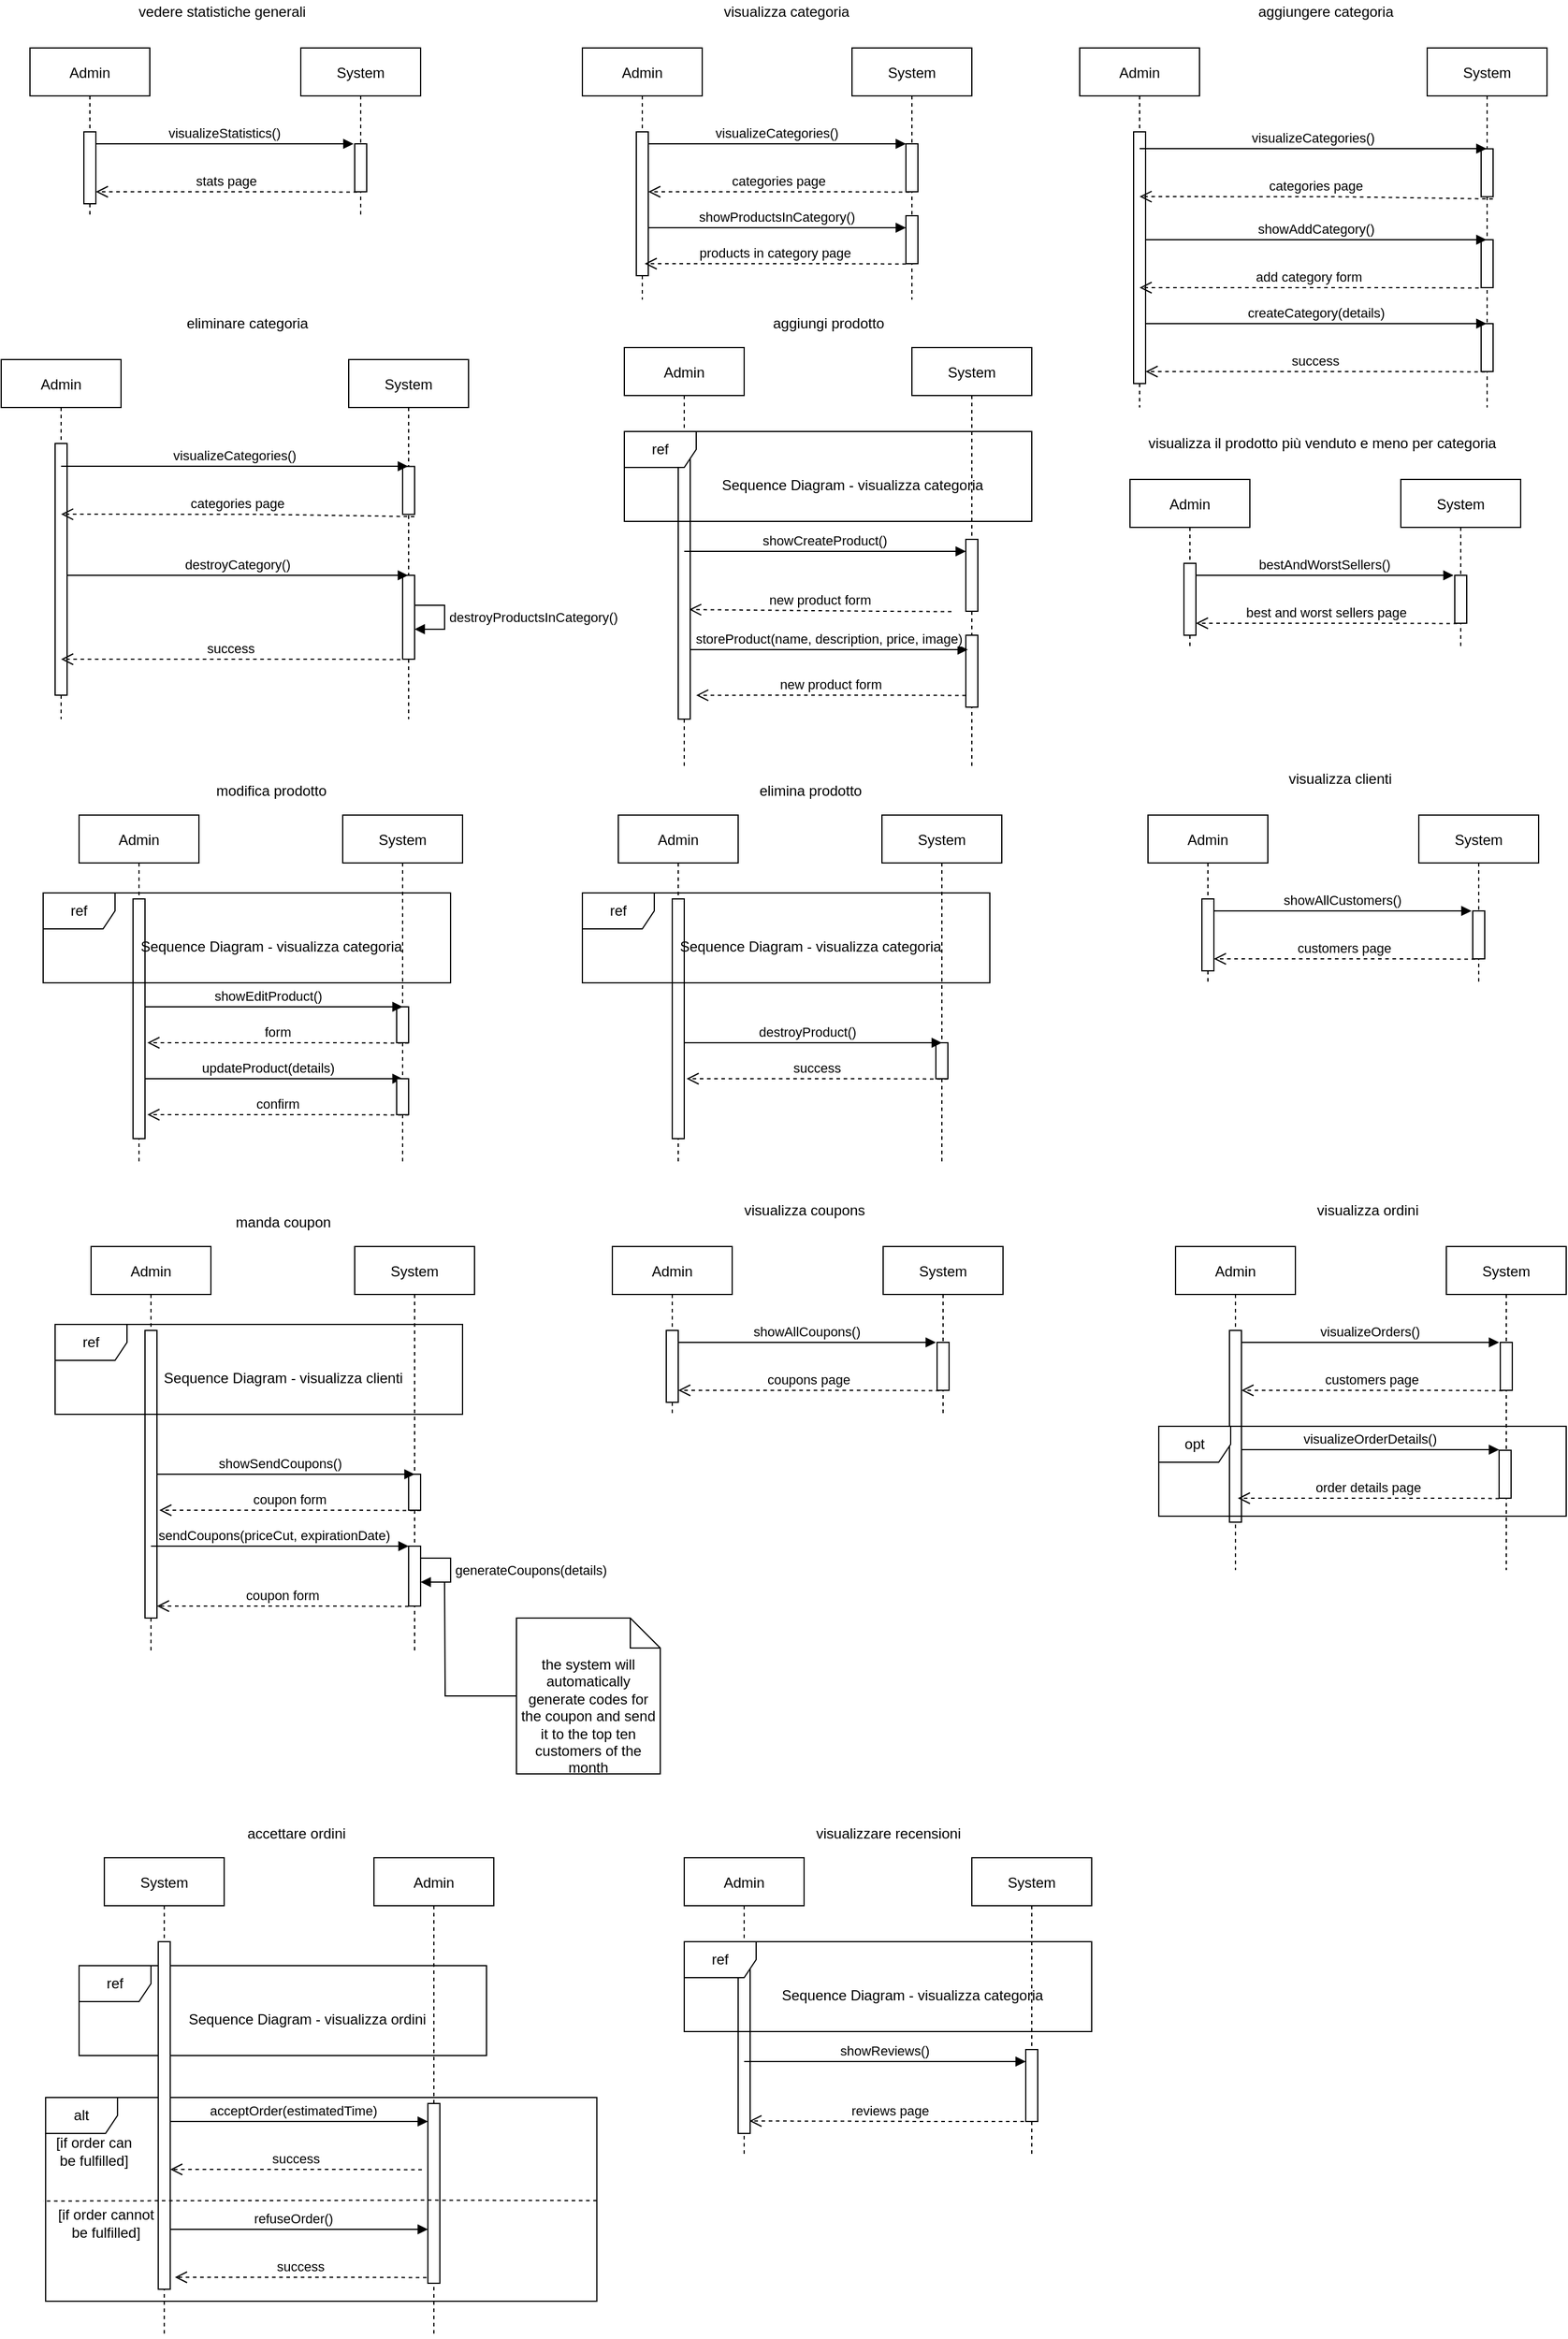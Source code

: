 <mxfile version="15.7.0" type="device"><diagram id="kgpKYQtTHZ0yAKxKKP6v" name="Page-1"><mxGraphModel dx="2496" dy="1354" grid="1" gridSize="10" guides="1" tooltips="1" connect="1" arrows="1" fold="1" page="1" pageScale="1" pageWidth="850" pageHeight="1100" math="0" shadow="0"><root><mxCell id="0"/><mxCell id="1" parent="0"/><mxCell id="o2t0H7OhNvllddnuZKgc-46" value="alt" style="shape=umlFrame;whiteSpace=wrap;html=1;" parent="1" vertex="1"><mxGeometry x="117.08" y="1820" width="460" height="170" as="geometry"/></mxCell><mxCell id="o2t0H7OhNvllddnuZKgc-4" value="Admin" style="shape=umlLifeline;perimeter=lifelinePerimeter;container=1;collapsible=0;recursiveResize=0;rounded=0;shadow=0;strokeWidth=1;" parent="1" vertex="1"><mxGeometry x="104" y="110" width="100" height="140" as="geometry"/></mxCell><mxCell id="o2t0H7OhNvllddnuZKgc-5" value="" style="points=[];perimeter=orthogonalPerimeter;rounded=0;shadow=0;strokeWidth=1;" parent="o2t0H7OhNvllddnuZKgc-4" vertex="1"><mxGeometry x="45" y="70" width="10" height="60" as="geometry"/></mxCell><mxCell id="o2t0H7OhNvllddnuZKgc-6" value="System" style="shape=umlLifeline;perimeter=lifelinePerimeter;container=1;collapsible=0;recursiveResize=0;rounded=0;shadow=0;strokeWidth=1;" parent="1" vertex="1"><mxGeometry x="330" y="110" width="100" height="140" as="geometry"/></mxCell><mxCell id="o2t0H7OhNvllddnuZKgc-7" value="" style="points=[];perimeter=orthogonalPerimeter;rounded=0;shadow=0;strokeWidth=1;" parent="o2t0H7OhNvllddnuZKgc-6" vertex="1"><mxGeometry x="45" y="80" width="10" height="40" as="geometry"/></mxCell><mxCell id="o2t0H7OhNvllddnuZKgc-9" value="visualizeStatistics()" style="verticalAlign=bottom;endArrow=block;shadow=0;strokeWidth=1;" parent="1" edge="1"><mxGeometry relative="1" as="geometry"><mxPoint x="159" y="190" as="sourcePoint"/><mxPoint x="374" y="190" as="targetPoint"/></mxGeometry></mxCell><mxCell id="o2t0H7OhNvllddnuZKgc-10" value="stats page" style="verticalAlign=bottom;endArrow=open;dashed=1;endSize=8;exitX=0.301;exitY=0.988;shadow=0;strokeWidth=1;exitDx=0;exitDy=0;exitPerimeter=0;" parent="1" edge="1"><mxGeometry relative="1" as="geometry"><mxPoint x="159" y="230" as="targetPoint"/><mxPoint x="377.01" y="230.28" as="sourcePoint"/><Array as="points"><mxPoint x="319" y="230"/></Array></mxGeometry></mxCell><mxCell id="o2t0H7OhNvllddnuZKgc-14" value="vedere statistiche generali" style="text;html=1;align=center;verticalAlign=middle;resizable=0;points=[];autosize=1;strokeColor=none;" parent="1" vertex="1"><mxGeometry x="189" y="70" width="150" height="20" as="geometry"/></mxCell><mxCell id="o2t0H7OhNvllddnuZKgc-15" value="Admin" style="shape=umlLifeline;perimeter=lifelinePerimeter;container=1;collapsible=0;recursiveResize=0;rounded=0;shadow=0;strokeWidth=1;" parent="1" vertex="1"><mxGeometry x="600" y="360" width="100" height="350" as="geometry"/></mxCell><mxCell id="o2t0H7OhNvllddnuZKgc-16" value="" style="points=[];perimeter=orthogonalPerimeter;rounded=0;shadow=0;strokeWidth=1;" parent="o2t0H7OhNvllddnuZKgc-15" vertex="1"><mxGeometry x="45" y="70" width="10" height="240" as="geometry"/></mxCell><mxCell id="o2t0H7OhNvllddnuZKgc-17" value="System" style="shape=umlLifeline;perimeter=lifelinePerimeter;container=1;collapsible=0;recursiveResize=0;rounded=0;shadow=0;strokeWidth=1;" parent="1" vertex="1"><mxGeometry x="840" y="360" width="100" height="350" as="geometry"/></mxCell><mxCell id="o2t0H7OhNvllddnuZKgc-19" value="" style="points=[];perimeter=orthogonalPerimeter;rounded=0;shadow=0;strokeWidth=1;" parent="o2t0H7OhNvllddnuZKgc-17" vertex="1"><mxGeometry x="45" y="160" width="10" height="60" as="geometry"/></mxCell><mxCell id="Sq20VGBSxBbR_wknYsBk-35" value="ref" style="shape=umlFrame;whiteSpace=wrap;html=1;" parent="o2t0H7OhNvllddnuZKgc-17" vertex="1"><mxGeometry x="-240" y="70" width="340" height="75" as="geometry"/></mxCell><mxCell id="Sq20VGBSxBbR_wknYsBk-36" value="Sequence Diagram - visualizza categoria" style="text;html=1;align=center;verticalAlign=middle;resizable=0;points=[];autosize=1;strokeColor=none;" parent="o2t0H7OhNvllddnuZKgc-17" vertex="1"><mxGeometry x="-165" y="105" width="230" height="20" as="geometry"/></mxCell><mxCell id="o2t0H7OhNvllddnuZKgc-22" value="showCreateProduct()" style="verticalAlign=bottom;endArrow=block;shadow=0;strokeWidth=1;" parent="o2t0H7OhNvllddnuZKgc-17" source="o2t0H7OhNvllddnuZKgc-15" edge="1"><mxGeometry relative="1" as="geometry"><mxPoint x="-165" y="170" as="sourcePoint"/><mxPoint x="45" y="170" as="targetPoint"/></mxGeometry></mxCell><mxCell id="Sq20VGBSxBbR_wknYsBk-37" value="" style="points=[];perimeter=orthogonalPerimeter;rounded=0;shadow=0;strokeWidth=1;" parent="o2t0H7OhNvllddnuZKgc-17" vertex="1"><mxGeometry x="45" y="240" width="10" height="60" as="geometry"/></mxCell><mxCell id="Sq20VGBSxBbR_wknYsBk-39" value="new product form" style="verticalAlign=bottom;endArrow=open;dashed=1;endSize=8;exitX=0.301;exitY=0.988;shadow=0;strokeWidth=1;exitDx=0;exitDy=0;exitPerimeter=0;entryX=1.5;entryY=0.917;entryDx=0;entryDy=0;entryPerimeter=0;" parent="o2t0H7OhNvllddnuZKgc-17" target="o2t0H7OhNvllddnuZKgc-16" edge="1"><mxGeometry relative="1" as="geometry"><mxPoint x="-163.01" y="290" as="targetPoint"/><mxPoint x="45" y="290.28" as="sourcePoint"/><Array as="points"><mxPoint x="-13.01" y="290"/></Array></mxGeometry></mxCell><mxCell id="o2t0H7OhNvllddnuZKgc-24" value="new product form" style="verticalAlign=bottom;endArrow=open;dashed=1;endSize=8;exitX=0.301;exitY=0.988;shadow=0;strokeWidth=1;exitDx=0;exitDy=0;exitPerimeter=0;entryX=0.91;entryY=0.619;entryDx=0;entryDy=0;entryPerimeter=0;" parent="1" target="o2t0H7OhNvllddnuZKgc-16" edge="1"><mxGeometry relative="1" as="geometry"><mxPoint x="665" y="580" as="targetPoint"/><mxPoint x="873.01" y="580.28" as="sourcePoint"/><Array as="points"><mxPoint x="815" y="580"/></Array></mxGeometry></mxCell><mxCell id="o2t0H7OhNvllddnuZKgc-25" value="aggiungi prodotto" style="text;html=1;align=center;verticalAlign=middle;resizable=0;points=[];autosize=1;strokeColor=none;" parent="1" vertex="1"><mxGeometry x="715" y="330" width="110" height="20" as="geometry"/></mxCell><mxCell id="o2t0H7OhNvllddnuZKgc-26" value="Admin" style="shape=umlLifeline;perimeter=lifelinePerimeter;container=1;collapsible=0;recursiveResize=0;rounded=0;shadow=0;strokeWidth=1;" parent="1" vertex="1"><mxGeometry x="391.08" y="1620" width="100" height="400" as="geometry"/></mxCell><mxCell id="o2t0H7OhNvllddnuZKgc-27" value="" style="points=[];perimeter=orthogonalPerimeter;rounded=0;shadow=0;strokeWidth=1;" parent="o2t0H7OhNvllddnuZKgc-26" vertex="1"><mxGeometry x="45" y="205" width="10" height="150" as="geometry"/></mxCell><mxCell id="Sq20VGBSxBbR_wknYsBk-111" value="ref" style="shape=umlFrame;whiteSpace=wrap;html=1;" parent="o2t0H7OhNvllddnuZKgc-26" vertex="1"><mxGeometry x="-246.08" y="90" width="340" height="75" as="geometry"/></mxCell><mxCell id="Sq20VGBSxBbR_wknYsBk-112" value="Sequence Diagram - visualizza ordini" style="text;html=1;align=center;verticalAlign=middle;resizable=0;points=[];autosize=1;strokeColor=none;" parent="o2t0H7OhNvllddnuZKgc-26" vertex="1"><mxGeometry x="-161.08" y="125" width="210" height="20" as="geometry"/></mxCell><mxCell id="Sq20VGBSxBbR_wknYsBk-115" value="refuseOrder()" style="verticalAlign=bottom;endArrow=block;shadow=0;strokeWidth=1;" parent="o2t0H7OhNvllddnuZKgc-26" edge="1"><mxGeometry x="-0.043" relative="1" as="geometry"><mxPoint x="-170.0" y="310" as="sourcePoint"/><mxPoint x="45.0" y="310" as="targetPoint"/><mxPoint as="offset"/></mxGeometry></mxCell><mxCell id="Sq20VGBSxBbR_wknYsBk-114" value="acceptOrder(estimatedTime)" style="verticalAlign=bottom;endArrow=block;shadow=0;strokeWidth=1;" parent="o2t0H7OhNvllddnuZKgc-26" edge="1"><mxGeometry x="-0.043" relative="1" as="geometry"><mxPoint x="-170.0" y="220" as="sourcePoint"/><mxPoint x="45" y="220" as="targetPoint"/><mxPoint as="offset"/></mxGeometry></mxCell><mxCell id="o2t0H7OhNvllddnuZKgc-28" value="System" style="shape=umlLifeline;perimeter=lifelinePerimeter;container=1;collapsible=0;recursiveResize=0;rounded=0;shadow=0;strokeWidth=1;" parent="1" vertex="1"><mxGeometry x="166.08" y="1620" width="100" height="400" as="geometry"/></mxCell><mxCell id="o2t0H7OhNvllddnuZKgc-29" value="" style="points=[];perimeter=orthogonalPerimeter;rounded=0;shadow=0;strokeWidth=1;" parent="o2t0H7OhNvllddnuZKgc-28" vertex="1"><mxGeometry x="45" y="70" width="10" height="290" as="geometry"/></mxCell><mxCell id="o2t0H7OhNvllddnuZKgc-47" value="" style="verticalAlign=bottom;endArrow=none;dashed=1;endSize=8;shadow=0;strokeWidth=1;endFill=0;entryX=-0.005;entryY=0.502;entryDx=0;entryDy=0;entryPerimeter=0;" parent="1" edge="1"><mxGeometry relative="1" as="geometry"><mxPoint x="115.005" y="1906.388" as="targetPoint"/><mxPoint x="577.08" y="1906" as="sourcePoint"/><Array as="points"><mxPoint x="515.29" y="1905.87"/><mxPoint x="431.58" y="1905.66"/></Array></mxGeometry></mxCell><mxCell id="o2t0H7OhNvllddnuZKgc-51" value="[if order can &lt;br&gt;be fulfilled]" style="text;html=1;align=center;verticalAlign=middle;resizable=0;points=[];autosize=1;strokeColor=none;" parent="1" vertex="1"><mxGeometry x="117.08" y="1850" width="80" height="30" as="geometry"/></mxCell><mxCell id="hp5bdBLdul__STMX-VrE-1" value="accettare ordini" style="text;html=1;align=center;verticalAlign=middle;resizable=0;points=[];autosize=1;strokeColor=none;" parent="1" vertex="1"><mxGeometry x="276.08" y="1590" width="100" height="20" as="geometry"/></mxCell><mxCell id="hp5bdBLdul__STMX-VrE-14" value="[if order cannot&lt;br&gt;be fulfilled]" style="text;html=1;align=center;verticalAlign=middle;resizable=0;points=[];autosize=1;strokeColor=none;" parent="1" vertex="1"><mxGeometry x="117.08" y="1910" width="100" height="30" as="geometry"/></mxCell><mxCell id="hp5bdBLdul__STMX-VrE-15" value="Admin" style="shape=umlLifeline;perimeter=lifelinePerimeter;container=1;collapsible=0;recursiveResize=0;rounded=0;shadow=0;strokeWidth=1;" parent="1" vertex="1"><mxGeometry x="145" y="750" width="100" height="290" as="geometry"/></mxCell><mxCell id="hp5bdBLdul__STMX-VrE-16" value="" style="points=[];perimeter=orthogonalPerimeter;rounded=0;shadow=0;strokeWidth=1;" parent="hp5bdBLdul__STMX-VrE-15" vertex="1"><mxGeometry x="45" y="70" width="10" height="200" as="geometry"/></mxCell><mxCell id="hp5bdBLdul__STMX-VrE-17" value="System" style="shape=umlLifeline;perimeter=lifelinePerimeter;container=1;collapsible=0;recursiveResize=0;rounded=0;shadow=0;strokeWidth=1;" parent="1" vertex="1"><mxGeometry x="365" y="750" width="100" height="290" as="geometry"/></mxCell><mxCell id="hp5bdBLdul__STMX-VrE-18" value="" style="points=[];perimeter=orthogonalPerimeter;rounded=0;shadow=0;strokeWidth=1;" parent="hp5bdBLdul__STMX-VrE-17" vertex="1"><mxGeometry x="45" y="160" width="10" height="30" as="geometry"/></mxCell><mxCell id="hp5bdBLdul__STMX-VrE-19" value="ref" style="shape=umlFrame;whiteSpace=wrap;html=1;" parent="1" vertex="1"><mxGeometry x="115" y="815" width="340" height="75" as="geometry"/></mxCell><mxCell id="hp5bdBLdul__STMX-VrE-20" value="Sequence Diagram - visualizza categoria" style="text;html=1;align=center;verticalAlign=middle;resizable=0;points=[];autosize=1;strokeColor=none;" parent="1" vertex="1"><mxGeometry x="190" y="850" width="230" height="20" as="geometry"/></mxCell><mxCell id="hp5bdBLdul__STMX-VrE-21" value="showEditProduct()" style="verticalAlign=bottom;endArrow=block;shadow=0;strokeWidth=1;" parent="1" edge="1"><mxGeometry x="-0.043" relative="1" as="geometry"><mxPoint x="200" y="910" as="sourcePoint"/><mxPoint x="415" y="910" as="targetPoint"/><mxPoint as="offset"/></mxGeometry></mxCell><mxCell id="hp5bdBLdul__STMX-VrE-22" value="form" style="verticalAlign=bottom;endArrow=open;dashed=1;endSize=8;exitX=0.301;exitY=0.988;shadow=0;strokeWidth=1;exitDx=0;exitDy=0;exitPerimeter=0;" parent="1" edge="1"><mxGeometry relative="1" as="geometry"><mxPoint x="201.99" y="940" as="targetPoint"/><mxPoint x="420.0" y="940.28" as="sourcePoint"/><Array as="points"><mxPoint x="361.99" y="940"/></Array></mxGeometry></mxCell><mxCell id="hp5bdBLdul__STMX-VrE-23" value="updateProduct(details)" style="verticalAlign=bottom;endArrow=block;shadow=0;strokeWidth=1;" parent="1" edge="1"><mxGeometry x="-0.043" relative="1" as="geometry"><mxPoint x="200" y="970" as="sourcePoint"/><mxPoint x="415" y="970" as="targetPoint"/><mxPoint as="offset"/></mxGeometry></mxCell><mxCell id="hp5bdBLdul__STMX-VrE-24" value="" style="points=[];perimeter=orthogonalPerimeter;rounded=0;shadow=0;strokeWidth=1;" parent="1" vertex="1"><mxGeometry x="410" y="970" width="10" height="30" as="geometry"/></mxCell><mxCell id="hp5bdBLdul__STMX-VrE-25" value="confirm" style="verticalAlign=bottom;endArrow=open;dashed=1;endSize=8;exitX=0.301;exitY=0.988;shadow=0;strokeWidth=1;exitDx=0;exitDy=0;exitPerimeter=0;" parent="1" edge="1"><mxGeometry relative="1" as="geometry"><mxPoint x="201.99" y="1000" as="targetPoint"/><mxPoint x="420.0" y="1000.28" as="sourcePoint"/><Array as="points"><mxPoint x="361.99" y="1000"/></Array></mxGeometry></mxCell><mxCell id="hp5bdBLdul__STMX-VrE-28" value="modifica prodotto" style="text;html=1;align=center;verticalAlign=middle;resizable=0;points=[];autosize=1;strokeColor=none;" parent="1" vertex="1"><mxGeometry x="250" y="720" width="110" height="20" as="geometry"/></mxCell><mxCell id="Sq20VGBSxBbR_wknYsBk-1" value="Admin" style="shape=umlLifeline;perimeter=lifelinePerimeter;container=1;collapsible=0;recursiveResize=0;rounded=0;shadow=0;strokeWidth=1;" parent="1" vertex="1"><mxGeometry x="565" y="110" width="100" height="210" as="geometry"/></mxCell><mxCell id="Sq20VGBSxBbR_wknYsBk-2" value="" style="points=[];perimeter=orthogonalPerimeter;rounded=0;shadow=0;strokeWidth=1;" parent="Sq20VGBSxBbR_wknYsBk-1" vertex="1"><mxGeometry x="45" y="70" width="10" height="120" as="geometry"/></mxCell><mxCell id="Sq20VGBSxBbR_wknYsBk-3" value="System" style="shape=umlLifeline;perimeter=lifelinePerimeter;container=1;collapsible=0;recursiveResize=0;rounded=0;shadow=0;strokeWidth=1;" parent="1" vertex="1"><mxGeometry x="790" y="110" width="100" height="210" as="geometry"/></mxCell><mxCell id="Sq20VGBSxBbR_wknYsBk-4" value="" style="points=[];perimeter=orthogonalPerimeter;rounded=0;shadow=0;strokeWidth=1;" parent="Sq20VGBSxBbR_wknYsBk-3" vertex="1"><mxGeometry x="45" y="80" width="10" height="40" as="geometry"/></mxCell><mxCell id="Sq20VGBSxBbR_wknYsBk-40" value="" style="points=[];perimeter=orthogonalPerimeter;rounded=0;shadow=0;strokeWidth=1;" parent="Sq20VGBSxBbR_wknYsBk-3" vertex="1"><mxGeometry x="45" y="140" width="10" height="40" as="geometry"/></mxCell><mxCell id="Sq20VGBSxBbR_wknYsBk-42" value="products in category page" style="verticalAlign=bottom;endArrow=open;dashed=1;endSize=8;exitX=0.301;exitY=0.988;shadow=0;strokeWidth=1;exitDx=0;exitDy=0;exitPerimeter=0;" parent="Sq20VGBSxBbR_wknYsBk-3" edge="1"><mxGeometry relative="1" as="geometry"><mxPoint x="-173.01" y="180" as="targetPoint"/><mxPoint x="45" y="180.28" as="sourcePoint"/><Array as="points"><mxPoint x="-13.01" y="180"/></Array></mxGeometry></mxCell><mxCell id="Sq20VGBSxBbR_wknYsBk-5" value="visualizeCategories()" style="verticalAlign=bottom;endArrow=block;shadow=0;strokeWidth=1;" parent="1" edge="1"><mxGeometry relative="1" as="geometry"><mxPoint x="620" y="190" as="sourcePoint"/><mxPoint x="835" y="190" as="targetPoint"/></mxGeometry></mxCell><mxCell id="Sq20VGBSxBbR_wknYsBk-6" value="categories page" style="verticalAlign=bottom;endArrow=open;dashed=1;endSize=8;exitX=0.301;exitY=0.988;shadow=0;strokeWidth=1;exitDx=0;exitDy=0;exitPerimeter=0;" parent="1" edge="1"><mxGeometry relative="1" as="geometry"><mxPoint x="620" y="230" as="targetPoint"/><mxPoint x="838.01" y="230.28" as="sourcePoint"/><Array as="points"><mxPoint x="780" y="230"/></Array></mxGeometry></mxCell><mxCell id="Sq20VGBSxBbR_wknYsBk-7" value="visualizza categoria" style="text;html=1;align=center;verticalAlign=middle;resizable=0;points=[];autosize=1;strokeColor=none;" parent="1" vertex="1"><mxGeometry x="675" y="70" width="120" height="20" as="geometry"/></mxCell><mxCell id="Sq20VGBSxBbR_wknYsBk-8" value="Admin" style="shape=umlLifeline;perimeter=lifelinePerimeter;container=1;collapsible=0;recursiveResize=0;rounded=0;shadow=0;strokeWidth=1;" parent="1" vertex="1"><mxGeometry x="980" y="110" width="100" height="300" as="geometry"/></mxCell><mxCell id="Sq20VGBSxBbR_wknYsBk-9" value="" style="points=[];perimeter=orthogonalPerimeter;rounded=0;shadow=0;strokeWidth=1;" parent="Sq20VGBSxBbR_wknYsBk-8" vertex="1"><mxGeometry x="45" y="70" width="10" height="210" as="geometry"/></mxCell><mxCell id="Sq20VGBSxBbR_wknYsBk-10" value="System" style="shape=umlLifeline;perimeter=lifelinePerimeter;container=1;collapsible=0;recursiveResize=0;rounded=0;shadow=0;strokeWidth=1;" parent="1" vertex="1"><mxGeometry x="1270" y="110" width="100" height="300" as="geometry"/></mxCell><mxCell id="Sq20VGBSxBbR_wknYsBk-11" value="" style="points=[];perimeter=orthogonalPerimeter;rounded=0;shadow=0;strokeWidth=1;" parent="Sq20VGBSxBbR_wknYsBk-10" vertex="1"><mxGeometry x="45" y="160" width="10" height="40" as="geometry"/></mxCell><mxCell id="Sq20VGBSxBbR_wknYsBk-19" value="" style="points=[];perimeter=orthogonalPerimeter;rounded=0;shadow=0;strokeWidth=1;" parent="Sq20VGBSxBbR_wknYsBk-10" vertex="1"><mxGeometry x="45" y="230" width="10" height="40" as="geometry"/></mxCell><mxCell id="Sq20VGBSxBbR_wknYsBk-43" value="" style="points=[];perimeter=orthogonalPerimeter;rounded=0;shadow=0;strokeWidth=1;" parent="Sq20VGBSxBbR_wknYsBk-10" vertex="1"><mxGeometry x="45" y="84.17" width="10" height="40" as="geometry"/></mxCell><mxCell id="Sq20VGBSxBbR_wknYsBk-12" value="aggiungere categoria" style="text;html=1;align=center;verticalAlign=middle;resizable=0;points=[];autosize=1;strokeColor=none;" parent="1" vertex="1"><mxGeometry x="1120" y="70" width="130" height="20" as="geometry"/></mxCell><mxCell id="Sq20VGBSxBbR_wknYsBk-17" value="showAddCategory()" style="verticalAlign=bottom;endArrow=block;shadow=0;strokeWidth=1;" parent="1" target="Sq20VGBSxBbR_wknYsBk-10" edge="1"><mxGeometry relative="1" as="geometry"><mxPoint x="1035" y="270" as="sourcePoint"/><mxPoint x="1250" y="270" as="targetPoint"/></mxGeometry></mxCell><mxCell id="Sq20VGBSxBbR_wknYsBk-18" value="add category form" style="verticalAlign=bottom;endArrow=open;dashed=1;endSize=8;exitX=0.301;exitY=0.988;shadow=0;strokeWidth=1;exitDx=0;exitDy=0;exitPerimeter=0;" parent="1" target="Sq20VGBSxBbR_wknYsBk-8" edge="1"><mxGeometry relative="1" as="geometry"><mxPoint x="1095" y="310" as="targetPoint"/><mxPoint x="1313.01" y="310.28" as="sourcePoint"/><Array as="points"><mxPoint x="1255" y="310"/></Array></mxGeometry></mxCell><mxCell id="Sq20VGBSxBbR_wknYsBk-20" value="createCategory(details)" style="verticalAlign=bottom;endArrow=block;shadow=0;strokeWidth=1;" parent="1" edge="1"><mxGeometry relative="1" as="geometry"><mxPoint x="1035" y="340" as="sourcePoint"/><mxPoint x="1319.5" y="340" as="targetPoint"/></mxGeometry></mxCell><mxCell id="Sq20VGBSxBbR_wknYsBk-21" value="success" style="verticalAlign=bottom;endArrow=open;dashed=1;endSize=8;exitX=0.301;exitY=0.988;shadow=0;strokeWidth=1;exitDx=0;exitDy=0;exitPerimeter=0;" parent="1" edge="1"><mxGeometry relative="1" as="geometry"><mxPoint x="1034.997" y="380" as="targetPoint"/><mxPoint x="1318.34" y="380.28" as="sourcePoint"/><Array as="points"><mxPoint x="1260.33" y="380"/></Array></mxGeometry></mxCell><mxCell id="Sq20VGBSxBbR_wknYsBk-22" value="Admin" style="shape=umlLifeline;perimeter=lifelinePerimeter;container=1;collapsible=0;recursiveResize=0;rounded=0;shadow=0;strokeWidth=1;" parent="1" vertex="1"><mxGeometry x="80" y="370" width="100" height="300" as="geometry"/></mxCell><mxCell id="Sq20VGBSxBbR_wknYsBk-23" value="" style="points=[];perimeter=orthogonalPerimeter;rounded=0;shadow=0;strokeWidth=1;" parent="Sq20VGBSxBbR_wknYsBk-22" vertex="1"><mxGeometry x="45" y="70" width="10" height="210" as="geometry"/></mxCell><mxCell id="Sq20VGBSxBbR_wknYsBk-24" value="System" style="shape=umlLifeline;perimeter=lifelinePerimeter;container=1;collapsible=0;recursiveResize=0;rounded=0;shadow=0;strokeWidth=1;" parent="1" vertex="1"><mxGeometry x="370" y="370" width="100" height="300" as="geometry"/></mxCell><mxCell id="Sq20VGBSxBbR_wknYsBk-25" value="" style="points=[];perimeter=orthogonalPerimeter;rounded=0;shadow=0;strokeWidth=1;" parent="Sq20VGBSxBbR_wknYsBk-24" vertex="1"><mxGeometry x="45" y="180" width="10" height="70" as="geometry"/></mxCell><mxCell id="Sq20VGBSxBbR_wknYsBk-34" value="destroyProductsInCategory()" style="edgeStyle=orthogonalEdgeStyle;html=1;align=left;spacingLeft=2;endArrow=block;rounded=0;entryX=1;entryY=0;fillColor=#f8cecc;" parent="Sq20VGBSxBbR_wknYsBk-24" edge="1"><mxGeometry relative="1" as="geometry"><mxPoint x="55.03" y="204.98" as="sourcePoint"/><Array as="points"><mxPoint x="80.03" y="204.98"/><mxPoint x="80.03" y="224.98"/></Array><mxPoint x="55" y="224.98" as="targetPoint"/></mxGeometry></mxCell><mxCell id="Sq20VGBSxBbR_wknYsBk-46" value="" style="points=[];perimeter=orthogonalPerimeter;rounded=0;shadow=0;strokeWidth=1;" parent="Sq20VGBSxBbR_wknYsBk-24" vertex="1"><mxGeometry x="45" y="89.17" width="10" height="40" as="geometry"/></mxCell><mxCell id="Sq20VGBSxBbR_wknYsBk-47" value="visualizeCategories()" style="verticalAlign=bottom;endArrow=block;shadow=0;strokeWidth=1;" parent="Sq20VGBSxBbR_wknYsBk-24" edge="1"><mxGeometry relative="1" as="geometry"><mxPoint x="-240" y="89.0" as="sourcePoint"/><mxPoint x="49.5" y="89.0" as="targetPoint"/></mxGeometry></mxCell><mxCell id="Sq20VGBSxBbR_wknYsBk-48" value="categories page" style="verticalAlign=bottom;endArrow=open;dashed=1;endSize=8;exitX=0.548;exitY=0.42;shadow=0;strokeWidth=1;exitDx=0;exitDy=0;exitPerimeter=0;" parent="Sq20VGBSxBbR_wknYsBk-24" edge="1"><mxGeometry relative="1" as="geometry"><mxPoint x="-240" y="129.0" as="targetPoint"/><mxPoint x="54.8" y="131.0" as="sourcePoint"/><Array as="points"><mxPoint x="-70" y="129.17"/></Array></mxGeometry></mxCell><mxCell id="Sq20VGBSxBbR_wknYsBk-29" value="eliminare categoria" style="text;html=1;align=center;verticalAlign=middle;resizable=0;points=[];autosize=1;strokeColor=none;" parent="1" vertex="1"><mxGeometry x="225" y="330" width="120" height="20" as="geometry"/></mxCell><mxCell id="Sq20VGBSxBbR_wknYsBk-30" value="destroyCategory()" style="verticalAlign=bottom;endArrow=block;shadow=0;strokeWidth=1;" parent="1" edge="1"><mxGeometry relative="1" as="geometry"><mxPoint x="135" y="550" as="sourcePoint"/><mxPoint x="419.5" y="550.0" as="targetPoint"/></mxGeometry></mxCell><mxCell id="Sq20VGBSxBbR_wknYsBk-31" value="success" style="verticalAlign=bottom;endArrow=open;dashed=1;endSize=8;exitX=0.301;exitY=0.988;shadow=0;strokeWidth=1;exitDx=0;exitDy=0;exitPerimeter=0;" parent="1" edge="1"><mxGeometry relative="1" as="geometry"><mxPoint x="130.0" y="620.0" as="targetPoint"/><mxPoint x="413.2" y="620.28" as="sourcePoint"/><Array as="points"><mxPoint x="355.19" y="620"/></Array></mxGeometry></mxCell><mxCell id="Sq20VGBSxBbR_wknYsBk-38" value="storeProduct(name, description, price, image)" style="verticalAlign=bottom;endArrow=block;shadow=0;strokeWidth=1;entryX=0.167;entryY=0.2;entryDx=0;entryDy=0;entryPerimeter=0;" parent="1" source="o2t0H7OhNvllddnuZKgc-16" target="Sq20VGBSxBbR_wknYsBk-37" edge="1"><mxGeometry relative="1" as="geometry"><mxPoint x="665" y="610" as="sourcePoint"/><mxPoint x="875" y="610" as="targetPoint"/></mxGeometry></mxCell><mxCell id="Sq20VGBSxBbR_wknYsBk-41" value="showProductsInCategory()" style="verticalAlign=bottom;endArrow=block;shadow=0;strokeWidth=1;" parent="1" edge="1"><mxGeometry relative="1" as="geometry"><mxPoint x="620" y="260" as="sourcePoint"/><mxPoint x="835" y="260" as="targetPoint"/></mxGeometry></mxCell><mxCell id="Sq20VGBSxBbR_wknYsBk-44" value="visualizeCategories()" style="verticalAlign=bottom;endArrow=block;shadow=0;strokeWidth=1;" parent="1" target="Sq20VGBSxBbR_wknYsBk-10" edge="1"><mxGeometry relative="1" as="geometry"><mxPoint x="1030" y="194" as="sourcePoint"/><mxPoint x="1255" y="194.17" as="targetPoint"/></mxGeometry></mxCell><mxCell id="Sq20VGBSxBbR_wknYsBk-45" value="categories page" style="verticalAlign=bottom;endArrow=open;dashed=1;endSize=8;exitX=0.548;exitY=0.42;shadow=0;strokeWidth=1;exitDx=0;exitDy=0;exitPerimeter=0;" parent="1" source="Sq20VGBSxBbR_wknYsBk-10" edge="1"><mxGeometry relative="1" as="geometry"><mxPoint x="1030" y="234" as="targetPoint"/><mxPoint x="1258.01" y="234.45" as="sourcePoint"/><Array as="points"><mxPoint x="1200" y="234.17"/></Array></mxGeometry></mxCell><mxCell id="Sq20VGBSxBbR_wknYsBk-49" value="Admin" style="shape=umlLifeline;perimeter=lifelinePerimeter;container=1;collapsible=0;recursiveResize=0;rounded=0;shadow=0;strokeWidth=1;" parent="1" vertex="1"><mxGeometry x="595" y="750" width="100" height="290" as="geometry"/></mxCell><mxCell id="Sq20VGBSxBbR_wknYsBk-50" value="" style="points=[];perimeter=orthogonalPerimeter;rounded=0;shadow=0;strokeWidth=1;" parent="Sq20VGBSxBbR_wknYsBk-49" vertex="1"><mxGeometry x="45" y="70" width="10" height="200" as="geometry"/></mxCell><mxCell id="Sq20VGBSxBbR_wknYsBk-51" value="System" style="shape=umlLifeline;perimeter=lifelinePerimeter;container=1;collapsible=0;recursiveResize=0;rounded=0;shadow=0;strokeWidth=1;" parent="1" vertex="1"><mxGeometry x="815" y="750" width="100" height="290" as="geometry"/></mxCell><mxCell id="Sq20VGBSxBbR_wknYsBk-52" value="" style="points=[];perimeter=orthogonalPerimeter;rounded=0;shadow=0;strokeWidth=1;" parent="Sq20VGBSxBbR_wknYsBk-51" vertex="1"><mxGeometry x="45" y="190" width="10" height="30" as="geometry"/></mxCell><mxCell id="Sq20VGBSxBbR_wknYsBk-53" value="ref" style="shape=umlFrame;whiteSpace=wrap;html=1;" parent="1" vertex="1"><mxGeometry x="565" y="815" width="340" height="75" as="geometry"/></mxCell><mxCell id="Sq20VGBSxBbR_wknYsBk-54" value="Sequence Diagram - visualizza categoria" style="text;html=1;align=center;verticalAlign=middle;resizable=0;points=[];autosize=1;strokeColor=none;" parent="1" vertex="1"><mxGeometry x="640" y="850" width="230" height="20" as="geometry"/></mxCell><mxCell id="Sq20VGBSxBbR_wknYsBk-55" value="destroyProduct()" style="verticalAlign=bottom;endArrow=block;shadow=0;strokeWidth=1;" parent="1" edge="1"><mxGeometry x="-0.043" relative="1" as="geometry"><mxPoint x="650" y="940" as="sourcePoint"/><mxPoint x="865" y="940" as="targetPoint"/><mxPoint as="offset"/></mxGeometry></mxCell><mxCell id="Sq20VGBSxBbR_wknYsBk-56" value="success" style="verticalAlign=bottom;endArrow=open;dashed=1;endSize=8;exitX=0.301;exitY=0.988;shadow=0;strokeWidth=1;exitDx=0;exitDy=0;exitPerimeter=0;" parent="1" edge="1"><mxGeometry relative="1" as="geometry"><mxPoint x="651.99" y="970" as="targetPoint"/><mxPoint x="870.0" y="970.28" as="sourcePoint"/><Array as="points"><mxPoint x="811.99" y="970"/></Array></mxGeometry></mxCell><mxCell id="Sq20VGBSxBbR_wknYsBk-60" value="elimina prodotto" style="text;html=1;align=center;verticalAlign=middle;resizable=0;points=[];autosize=1;strokeColor=none;" parent="1" vertex="1"><mxGeometry x="705" y="720" width="100" height="20" as="geometry"/></mxCell><mxCell id="Sq20VGBSxBbR_wknYsBk-62" value="Admin" style="shape=umlLifeline;perimeter=lifelinePerimeter;container=1;collapsible=0;recursiveResize=0;rounded=0;shadow=0;strokeWidth=1;" parent="1" vertex="1"><mxGeometry x="1022" y="470" width="100" height="140" as="geometry"/></mxCell><mxCell id="Sq20VGBSxBbR_wknYsBk-63" value="" style="points=[];perimeter=orthogonalPerimeter;rounded=0;shadow=0;strokeWidth=1;" parent="Sq20VGBSxBbR_wknYsBk-62" vertex="1"><mxGeometry x="45" y="70" width="10" height="60" as="geometry"/></mxCell><mxCell id="Sq20VGBSxBbR_wknYsBk-64" value="System" style="shape=umlLifeline;perimeter=lifelinePerimeter;container=1;collapsible=0;recursiveResize=0;rounded=0;shadow=0;strokeWidth=1;" parent="1" vertex="1"><mxGeometry x="1248" y="470" width="100" height="140" as="geometry"/></mxCell><mxCell id="Sq20VGBSxBbR_wknYsBk-65" value="" style="points=[];perimeter=orthogonalPerimeter;rounded=0;shadow=0;strokeWidth=1;" parent="Sq20VGBSxBbR_wknYsBk-64" vertex="1"><mxGeometry x="45" y="80" width="10" height="40" as="geometry"/></mxCell><mxCell id="Sq20VGBSxBbR_wknYsBk-66" value="bestAndWorstSellers()" style="verticalAlign=bottom;endArrow=block;shadow=0;strokeWidth=1;" parent="1" edge="1"><mxGeometry relative="1" as="geometry"><mxPoint x="1077" y="550" as="sourcePoint"/><mxPoint x="1292" y="550" as="targetPoint"/></mxGeometry></mxCell><mxCell id="Sq20VGBSxBbR_wknYsBk-67" value="best and worst sellers page" style="verticalAlign=bottom;endArrow=open;dashed=1;endSize=8;exitX=0.301;exitY=0.988;shadow=0;strokeWidth=1;exitDx=0;exitDy=0;exitPerimeter=0;" parent="1" edge="1"><mxGeometry relative="1" as="geometry"><mxPoint x="1077" y="590" as="targetPoint"/><mxPoint x="1295.01" y="590.28" as="sourcePoint"/><Array as="points"><mxPoint x="1237" y="590"/></Array></mxGeometry></mxCell><mxCell id="Sq20VGBSxBbR_wknYsBk-68" value="visualizza il prodotto più venduto e meno per categoria" style="text;html=1;align=center;verticalAlign=middle;resizable=0;points=[];autosize=1;strokeColor=none;" parent="1" vertex="1"><mxGeometry x="1027" y="430" width="310" height="20" as="geometry"/></mxCell><mxCell id="Sq20VGBSxBbR_wknYsBk-69" value="Admin" style="shape=umlLifeline;perimeter=lifelinePerimeter;container=1;collapsible=0;recursiveResize=0;rounded=0;shadow=0;strokeWidth=1;" parent="1" vertex="1"><mxGeometry x="1037" y="750" width="100" height="140" as="geometry"/></mxCell><mxCell id="Sq20VGBSxBbR_wknYsBk-70" value="" style="points=[];perimeter=orthogonalPerimeter;rounded=0;shadow=0;strokeWidth=1;" parent="Sq20VGBSxBbR_wknYsBk-69" vertex="1"><mxGeometry x="45" y="70" width="10" height="60" as="geometry"/></mxCell><mxCell id="Sq20VGBSxBbR_wknYsBk-71" value="System" style="shape=umlLifeline;perimeter=lifelinePerimeter;container=1;collapsible=0;recursiveResize=0;rounded=0;shadow=0;strokeWidth=1;" parent="1" vertex="1"><mxGeometry x="1263" y="750" width="100" height="140" as="geometry"/></mxCell><mxCell id="Sq20VGBSxBbR_wknYsBk-72" value="" style="points=[];perimeter=orthogonalPerimeter;rounded=0;shadow=0;strokeWidth=1;" parent="Sq20VGBSxBbR_wknYsBk-71" vertex="1"><mxGeometry x="45" y="80" width="10" height="40" as="geometry"/></mxCell><mxCell id="Sq20VGBSxBbR_wknYsBk-73" value="showAllCustomers()" style="verticalAlign=bottom;endArrow=block;shadow=0;strokeWidth=1;" parent="1" edge="1"><mxGeometry relative="1" as="geometry"><mxPoint x="1092" y="830" as="sourcePoint"/><mxPoint x="1307" y="830" as="targetPoint"/></mxGeometry></mxCell><mxCell id="Sq20VGBSxBbR_wknYsBk-74" value="customers page" style="verticalAlign=bottom;endArrow=open;dashed=1;endSize=8;exitX=0.301;exitY=0.988;shadow=0;strokeWidth=1;exitDx=0;exitDy=0;exitPerimeter=0;" parent="1" edge="1"><mxGeometry relative="1" as="geometry"><mxPoint x="1092" y="870" as="targetPoint"/><mxPoint x="1310.01" y="870.28" as="sourcePoint"/><Array as="points"><mxPoint x="1252" y="870"/></Array></mxGeometry></mxCell><mxCell id="Sq20VGBSxBbR_wknYsBk-75" value="visualizza clienti" style="text;html=1;align=center;verticalAlign=middle;resizable=0;points=[];autosize=1;strokeColor=none;" parent="1" vertex="1"><mxGeometry x="1147" y="710" width="100" height="20" as="geometry"/></mxCell><mxCell id="Sq20VGBSxBbR_wknYsBk-76" value="Admin" style="shape=umlLifeline;perimeter=lifelinePerimeter;container=1;collapsible=0;recursiveResize=0;rounded=0;shadow=0;strokeWidth=1;" parent="1" vertex="1"><mxGeometry x="155" y="1110" width="100" height="340" as="geometry"/></mxCell><mxCell id="Sq20VGBSxBbR_wknYsBk-77" value="" style="points=[];perimeter=orthogonalPerimeter;rounded=0;shadow=0;strokeWidth=1;" parent="Sq20VGBSxBbR_wknYsBk-76" vertex="1"><mxGeometry x="45" y="70" width="10" height="240" as="geometry"/></mxCell><mxCell id="Sq20VGBSxBbR_wknYsBk-78" value="System" style="shape=umlLifeline;perimeter=lifelinePerimeter;container=1;collapsible=0;recursiveResize=0;rounded=0;shadow=0;strokeWidth=1;" parent="1" vertex="1"><mxGeometry x="375" y="1110" width="100" height="340" as="geometry"/></mxCell><mxCell id="Sq20VGBSxBbR_wknYsBk-79" value="" style="points=[];perimeter=orthogonalPerimeter;rounded=0;shadow=0;strokeWidth=1;" parent="Sq20VGBSxBbR_wknYsBk-78" vertex="1"><mxGeometry x="45" y="190" width="10" height="30" as="geometry"/></mxCell><mxCell id="Sq20VGBSxBbR_wknYsBk-85" value="" style="points=[];perimeter=orthogonalPerimeter;rounded=0;shadow=0;strokeWidth=1;" parent="Sq20VGBSxBbR_wknYsBk-78" vertex="1"><mxGeometry x="45" y="250" width="10" height="50" as="geometry"/></mxCell><mxCell id="Sq20VGBSxBbR_wknYsBk-86" value="sendCoupons(priceCut, expirationDate)" style="verticalAlign=bottom;endArrow=block;shadow=0;strokeWidth=1;" parent="Sq20VGBSxBbR_wknYsBk-78" edge="1"><mxGeometry x="-0.043" relative="1" as="geometry"><mxPoint x="-170" y="250" as="sourcePoint"/><mxPoint x="45" y="250" as="targetPoint"/><mxPoint as="offset"/></mxGeometry></mxCell><mxCell id="Sq20VGBSxBbR_wknYsBk-87" value="generateCoupons(details)" style="edgeStyle=orthogonalEdgeStyle;html=1;align=left;spacingLeft=2;endArrow=block;rounded=0;entryX=1;entryY=0;fillColor=#f8cecc;" parent="Sq20VGBSxBbR_wknYsBk-78" edge="1"><mxGeometry relative="1" as="geometry"><mxPoint x="55.03" y="260" as="sourcePoint"/><Array as="points"><mxPoint x="80.03" y="260"/><mxPoint x="80.03" y="280"/></Array><mxPoint x="55" y="280" as="targetPoint"/></mxGeometry></mxCell><mxCell id="Sq20VGBSxBbR_wknYsBk-88" value="coupon form" style="verticalAlign=bottom;endArrow=open;dashed=1;endSize=8;exitX=0.301;exitY=0.988;shadow=0;strokeWidth=1;exitDx=0;exitDy=0;exitPerimeter=0;" parent="Sq20VGBSxBbR_wknYsBk-78" edge="1"><mxGeometry relative="1" as="geometry"><mxPoint x="-165" y="300" as="targetPoint"/><mxPoint x="45" y="300.28" as="sourcePoint"/><Array as="points"><mxPoint x="-13.01" y="300"/></Array></mxGeometry></mxCell><mxCell id="Sq20VGBSxBbR_wknYsBk-80" value="ref" style="shape=umlFrame;whiteSpace=wrap;html=1;" parent="1" vertex="1"><mxGeometry x="125" y="1175" width="340" height="75" as="geometry"/></mxCell><mxCell id="Sq20VGBSxBbR_wknYsBk-81" value="Sequence Diagram - visualizza clienti" style="text;html=1;align=center;verticalAlign=middle;resizable=0;points=[];autosize=1;strokeColor=none;" parent="1" vertex="1"><mxGeometry x="210" y="1210" width="210" height="20" as="geometry"/></mxCell><mxCell id="Sq20VGBSxBbR_wknYsBk-82" value="showSendCoupons()" style="verticalAlign=bottom;endArrow=block;shadow=0;strokeWidth=1;" parent="1" edge="1"><mxGeometry x="-0.043" relative="1" as="geometry"><mxPoint x="210" y="1300" as="sourcePoint"/><mxPoint x="425" y="1300" as="targetPoint"/><mxPoint as="offset"/></mxGeometry></mxCell><mxCell id="Sq20VGBSxBbR_wknYsBk-83" value="coupon form" style="verticalAlign=bottom;endArrow=open;dashed=1;endSize=8;exitX=0.301;exitY=0.988;shadow=0;strokeWidth=1;exitDx=0;exitDy=0;exitPerimeter=0;" parent="1" edge="1"><mxGeometry relative="1" as="geometry"><mxPoint x="211.99" y="1330" as="targetPoint"/><mxPoint x="430" y="1330.28" as="sourcePoint"/><Array as="points"><mxPoint x="371.99" y="1330"/></Array></mxGeometry></mxCell><mxCell id="Sq20VGBSxBbR_wknYsBk-84" value="manda coupon" style="text;html=1;align=center;verticalAlign=middle;resizable=0;points=[];autosize=1;strokeColor=none;" parent="1" vertex="1"><mxGeometry x="270" y="1080" width="90" height="20" as="geometry"/></mxCell><mxCell id="Sq20VGBSxBbR_wknYsBk-91" style="edgeStyle=orthogonalEdgeStyle;rounded=0;orthogonalLoop=1;jettySize=auto;html=1;endArrow=none;endFill=0;" parent="1" source="Sq20VGBSxBbR_wknYsBk-90" edge="1"><mxGeometry relative="1" as="geometry"><mxPoint x="450" y="1390" as="targetPoint"/></mxGeometry></mxCell><mxCell id="Sq20VGBSxBbR_wknYsBk-90" value="the system will automatically generate codes for the coupon and send it to the top ten customers of the month" style="shape=note2;boundedLbl=1;whiteSpace=wrap;html=1;size=25;verticalAlign=top;align=center;" parent="1" vertex="1"><mxGeometry x="510" y="1420" width="120" height="130" as="geometry"/></mxCell><mxCell id="Sq20VGBSxBbR_wknYsBk-92" value="Admin" style="shape=umlLifeline;perimeter=lifelinePerimeter;container=1;collapsible=0;recursiveResize=0;rounded=0;shadow=0;strokeWidth=1;" parent="1" vertex="1"><mxGeometry x="590" y="1110" width="100" height="140" as="geometry"/></mxCell><mxCell id="Sq20VGBSxBbR_wknYsBk-93" value="" style="points=[];perimeter=orthogonalPerimeter;rounded=0;shadow=0;strokeWidth=1;" parent="Sq20VGBSxBbR_wknYsBk-92" vertex="1"><mxGeometry x="45" y="70" width="10" height="60" as="geometry"/></mxCell><mxCell id="Sq20VGBSxBbR_wknYsBk-94" value="System" style="shape=umlLifeline;perimeter=lifelinePerimeter;container=1;collapsible=0;recursiveResize=0;rounded=0;shadow=0;strokeWidth=1;" parent="1" vertex="1"><mxGeometry x="816" y="1110" width="100" height="140" as="geometry"/></mxCell><mxCell id="Sq20VGBSxBbR_wknYsBk-95" value="" style="points=[];perimeter=orthogonalPerimeter;rounded=0;shadow=0;strokeWidth=1;" parent="Sq20VGBSxBbR_wknYsBk-94" vertex="1"><mxGeometry x="45" y="80" width="10" height="40" as="geometry"/></mxCell><mxCell id="Sq20VGBSxBbR_wknYsBk-96" value="showAllCoupons()" style="verticalAlign=bottom;endArrow=block;shadow=0;strokeWidth=1;" parent="1" edge="1"><mxGeometry relative="1" as="geometry"><mxPoint x="645" y="1190" as="sourcePoint"/><mxPoint x="860" y="1190" as="targetPoint"/></mxGeometry></mxCell><mxCell id="Sq20VGBSxBbR_wknYsBk-97" value="coupons page" style="verticalAlign=bottom;endArrow=open;dashed=1;endSize=8;exitX=0.301;exitY=0.988;shadow=0;strokeWidth=1;exitDx=0;exitDy=0;exitPerimeter=0;" parent="1" edge="1"><mxGeometry relative="1" as="geometry"><mxPoint x="645" y="1230" as="targetPoint"/><mxPoint x="863.01" y="1230.28" as="sourcePoint"/><Array as="points"><mxPoint x="805" y="1230"/></Array></mxGeometry></mxCell><mxCell id="Sq20VGBSxBbR_wknYsBk-98" value="visualizza coupons" style="text;html=1;align=center;verticalAlign=middle;resizable=0;points=[];autosize=1;strokeColor=none;" parent="1" vertex="1"><mxGeometry x="690" y="1070" width="120" height="20" as="geometry"/></mxCell><mxCell id="Sq20VGBSxBbR_wknYsBk-99" value="Admin" style="shape=umlLifeline;perimeter=lifelinePerimeter;container=1;collapsible=0;recursiveResize=0;rounded=0;shadow=0;strokeWidth=1;" parent="1" vertex="1"><mxGeometry x="1060" y="1110" width="100" height="270" as="geometry"/></mxCell><mxCell id="Sq20VGBSxBbR_wknYsBk-100" value="" style="points=[];perimeter=orthogonalPerimeter;rounded=0;shadow=0;strokeWidth=1;" parent="Sq20VGBSxBbR_wknYsBk-99" vertex="1"><mxGeometry x="45" y="70" width="10" height="160" as="geometry"/></mxCell><mxCell id="Sq20VGBSxBbR_wknYsBk-101" value="System" style="shape=umlLifeline;perimeter=lifelinePerimeter;container=1;collapsible=0;recursiveResize=0;rounded=0;shadow=0;strokeWidth=1;" parent="1" vertex="1"><mxGeometry x="1286" y="1110" width="100" height="270" as="geometry"/></mxCell><mxCell id="Sq20VGBSxBbR_wknYsBk-102" value="" style="points=[];perimeter=orthogonalPerimeter;rounded=0;shadow=0;strokeWidth=1;" parent="Sq20VGBSxBbR_wknYsBk-101" vertex="1"><mxGeometry x="45" y="80" width="10" height="40" as="geometry"/></mxCell><mxCell id="Sq20VGBSxBbR_wknYsBk-109" value="" style="points=[];perimeter=orthogonalPerimeter;rounded=0;shadow=0;strokeWidth=1;" parent="Sq20VGBSxBbR_wknYsBk-101" vertex="1"><mxGeometry x="44" y="170" width="10" height="40" as="geometry"/></mxCell><mxCell id="Sq20VGBSxBbR_wknYsBk-103" value="visualizeOrders()" style="verticalAlign=bottom;endArrow=block;shadow=0;strokeWidth=1;" parent="1" edge="1"><mxGeometry relative="1" as="geometry"><mxPoint x="1115" y="1190" as="sourcePoint"/><mxPoint x="1330" y="1190" as="targetPoint"/></mxGeometry></mxCell><mxCell id="Sq20VGBSxBbR_wknYsBk-104" value="customers page" style="verticalAlign=bottom;endArrow=open;dashed=1;endSize=8;exitX=0.301;exitY=0.988;shadow=0;strokeWidth=1;exitDx=0;exitDy=0;exitPerimeter=0;" parent="1" edge="1"><mxGeometry relative="1" as="geometry"><mxPoint x="1115" y="1230" as="targetPoint"/><mxPoint x="1333.01" y="1230.28" as="sourcePoint"/><Array as="points"><mxPoint x="1275" y="1230"/></Array></mxGeometry></mxCell><mxCell id="Sq20VGBSxBbR_wknYsBk-105" value="visualizza ordini" style="text;html=1;align=center;verticalAlign=middle;resizable=0;points=[];autosize=1;strokeColor=none;" parent="1" vertex="1"><mxGeometry x="1170" y="1070" width="100" height="20" as="geometry"/></mxCell><mxCell id="Sq20VGBSxBbR_wknYsBk-106" value="opt" style="shape=umlFrame;whiteSpace=wrap;html=1;" parent="1" vertex="1"><mxGeometry x="1046" y="1260" width="340" height="75" as="geometry"/></mxCell><mxCell id="Sq20VGBSxBbR_wknYsBk-108" value="visualizeOrderDetails()" style="verticalAlign=bottom;endArrow=block;shadow=0;strokeWidth=1;" parent="1" edge="1"><mxGeometry relative="1" as="geometry"><mxPoint x="1115" y="1279.5" as="sourcePoint"/><mxPoint x="1330" y="1279.5" as="targetPoint"/></mxGeometry></mxCell><mxCell id="Sq20VGBSxBbR_wknYsBk-110" value="order details page" style="verticalAlign=bottom;endArrow=open;dashed=1;endSize=8;exitX=0.301;exitY=0.988;shadow=0;strokeWidth=1;exitDx=0;exitDy=0;exitPerimeter=0;" parent="1" edge="1"><mxGeometry relative="1" as="geometry"><mxPoint x="1111.99" y="1320" as="targetPoint"/><mxPoint x="1330.0" y="1320.28" as="sourcePoint"/><Array as="points"><mxPoint x="1306.99" y="1320"/><mxPoint x="1271.99" y="1320"/></Array></mxGeometry></mxCell><mxCell id="Sq20VGBSxBbR_wknYsBk-116" value="success" style="verticalAlign=bottom;endArrow=open;dashed=1;endSize=8;exitX=0.301;exitY=0.988;shadow=0;strokeWidth=1;exitDx=0;exitDy=0;exitPerimeter=0;" parent="1" edge="1"><mxGeometry relative="1" as="geometry"><mxPoint x="221.08" y="1880" as="targetPoint"/><mxPoint x="431.08" y="1880.28" as="sourcePoint"/><Array as="points"><mxPoint x="373.07" y="1880"/></Array></mxGeometry></mxCell><mxCell id="Sq20VGBSxBbR_wknYsBk-117" value="success" style="verticalAlign=bottom;endArrow=open;dashed=1;endSize=8;exitX=0.301;exitY=0.988;shadow=0;strokeWidth=1;exitDx=0;exitDy=0;exitPerimeter=0;" parent="1" edge="1"><mxGeometry relative="1" as="geometry"><mxPoint x="225.0" y="1970" as="targetPoint"/><mxPoint x="435.0" y="1970.28" as="sourcePoint"/><Array as="points"><mxPoint x="376.99" y="1970"/></Array></mxGeometry></mxCell><mxCell id="eXmxeEjq4smc4HRWk4db-10" value="Admin" style="shape=umlLifeline;perimeter=lifelinePerimeter;container=1;collapsible=0;recursiveResize=0;rounded=0;shadow=0;strokeWidth=1;" vertex="1" parent="1"><mxGeometry x="650" y="1620" width="100" height="250" as="geometry"/></mxCell><mxCell id="eXmxeEjq4smc4HRWk4db-11" value="" style="points=[];perimeter=orthogonalPerimeter;rounded=0;shadow=0;strokeWidth=1;" vertex="1" parent="eXmxeEjq4smc4HRWk4db-10"><mxGeometry x="45" y="70" width="10" height="160" as="geometry"/></mxCell><mxCell id="eXmxeEjq4smc4HRWk4db-12" value="System" style="shape=umlLifeline;perimeter=lifelinePerimeter;container=1;collapsible=0;recursiveResize=0;rounded=0;shadow=0;strokeWidth=1;" vertex="1" parent="1"><mxGeometry x="890" y="1620" width="100" height="250" as="geometry"/></mxCell><mxCell id="eXmxeEjq4smc4HRWk4db-13" value="" style="points=[];perimeter=orthogonalPerimeter;rounded=0;shadow=0;strokeWidth=1;" vertex="1" parent="eXmxeEjq4smc4HRWk4db-12"><mxGeometry x="45" y="160" width="10" height="60" as="geometry"/></mxCell><mxCell id="eXmxeEjq4smc4HRWk4db-14" value="ref" style="shape=umlFrame;whiteSpace=wrap;html=1;" vertex="1" parent="eXmxeEjq4smc4HRWk4db-12"><mxGeometry x="-240" y="70" width="340" height="75" as="geometry"/></mxCell><mxCell id="eXmxeEjq4smc4HRWk4db-15" value="Sequence Diagram - visualizza categoria" style="text;html=1;align=center;verticalAlign=middle;resizable=0;points=[];autosize=1;strokeColor=none;" vertex="1" parent="eXmxeEjq4smc4HRWk4db-12"><mxGeometry x="-165" y="105" width="230" height="20" as="geometry"/></mxCell><mxCell id="eXmxeEjq4smc4HRWk4db-16" value="showReviews()" style="verticalAlign=bottom;endArrow=block;shadow=0;strokeWidth=1;" edge="1" parent="eXmxeEjq4smc4HRWk4db-12" source="eXmxeEjq4smc4HRWk4db-10"><mxGeometry relative="1" as="geometry"><mxPoint x="-165" y="170" as="sourcePoint"/><mxPoint x="45" y="170" as="targetPoint"/></mxGeometry></mxCell><mxCell id="eXmxeEjq4smc4HRWk4db-19" value="reviews page" style="verticalAlign=bottom;endArrow=open;dashed=1;endSize=8;shadow=0;strokeWidth=1;entryX=0.94;entryY=0.935;entryDx=0;entryDy=0;entryPerimeter=0;" edge="1" parent="1" target="eXmxeEjq4smc4HRWk4db-11" source="eXmxeEjq4smc4HRWk4db-12"><mxGeometry relative="1" as="geometry"><mxPoint x="720" y="1840" as="targetPoint"/><mxPoint x="923.01" y="1840.28" as="sourcePoint"/><Array as="points"><mxPoint x="865" y="1840"/></Array></mxGeometry></mxCell><mxCell id="eXmxeEjq4smc4HRWk4db-20" value="visualizzare recensioni" style="text;html=1;align=center;verticalAlign=middle;resizable=0;points=[];autosize=1;strokeColor=none;" vertex="1" parent="1"><mxGeometry x="750" y="1590" width="140" height="20" as="geometry"/></mxCell></root></mxGraphModel></diagram></mxfile>